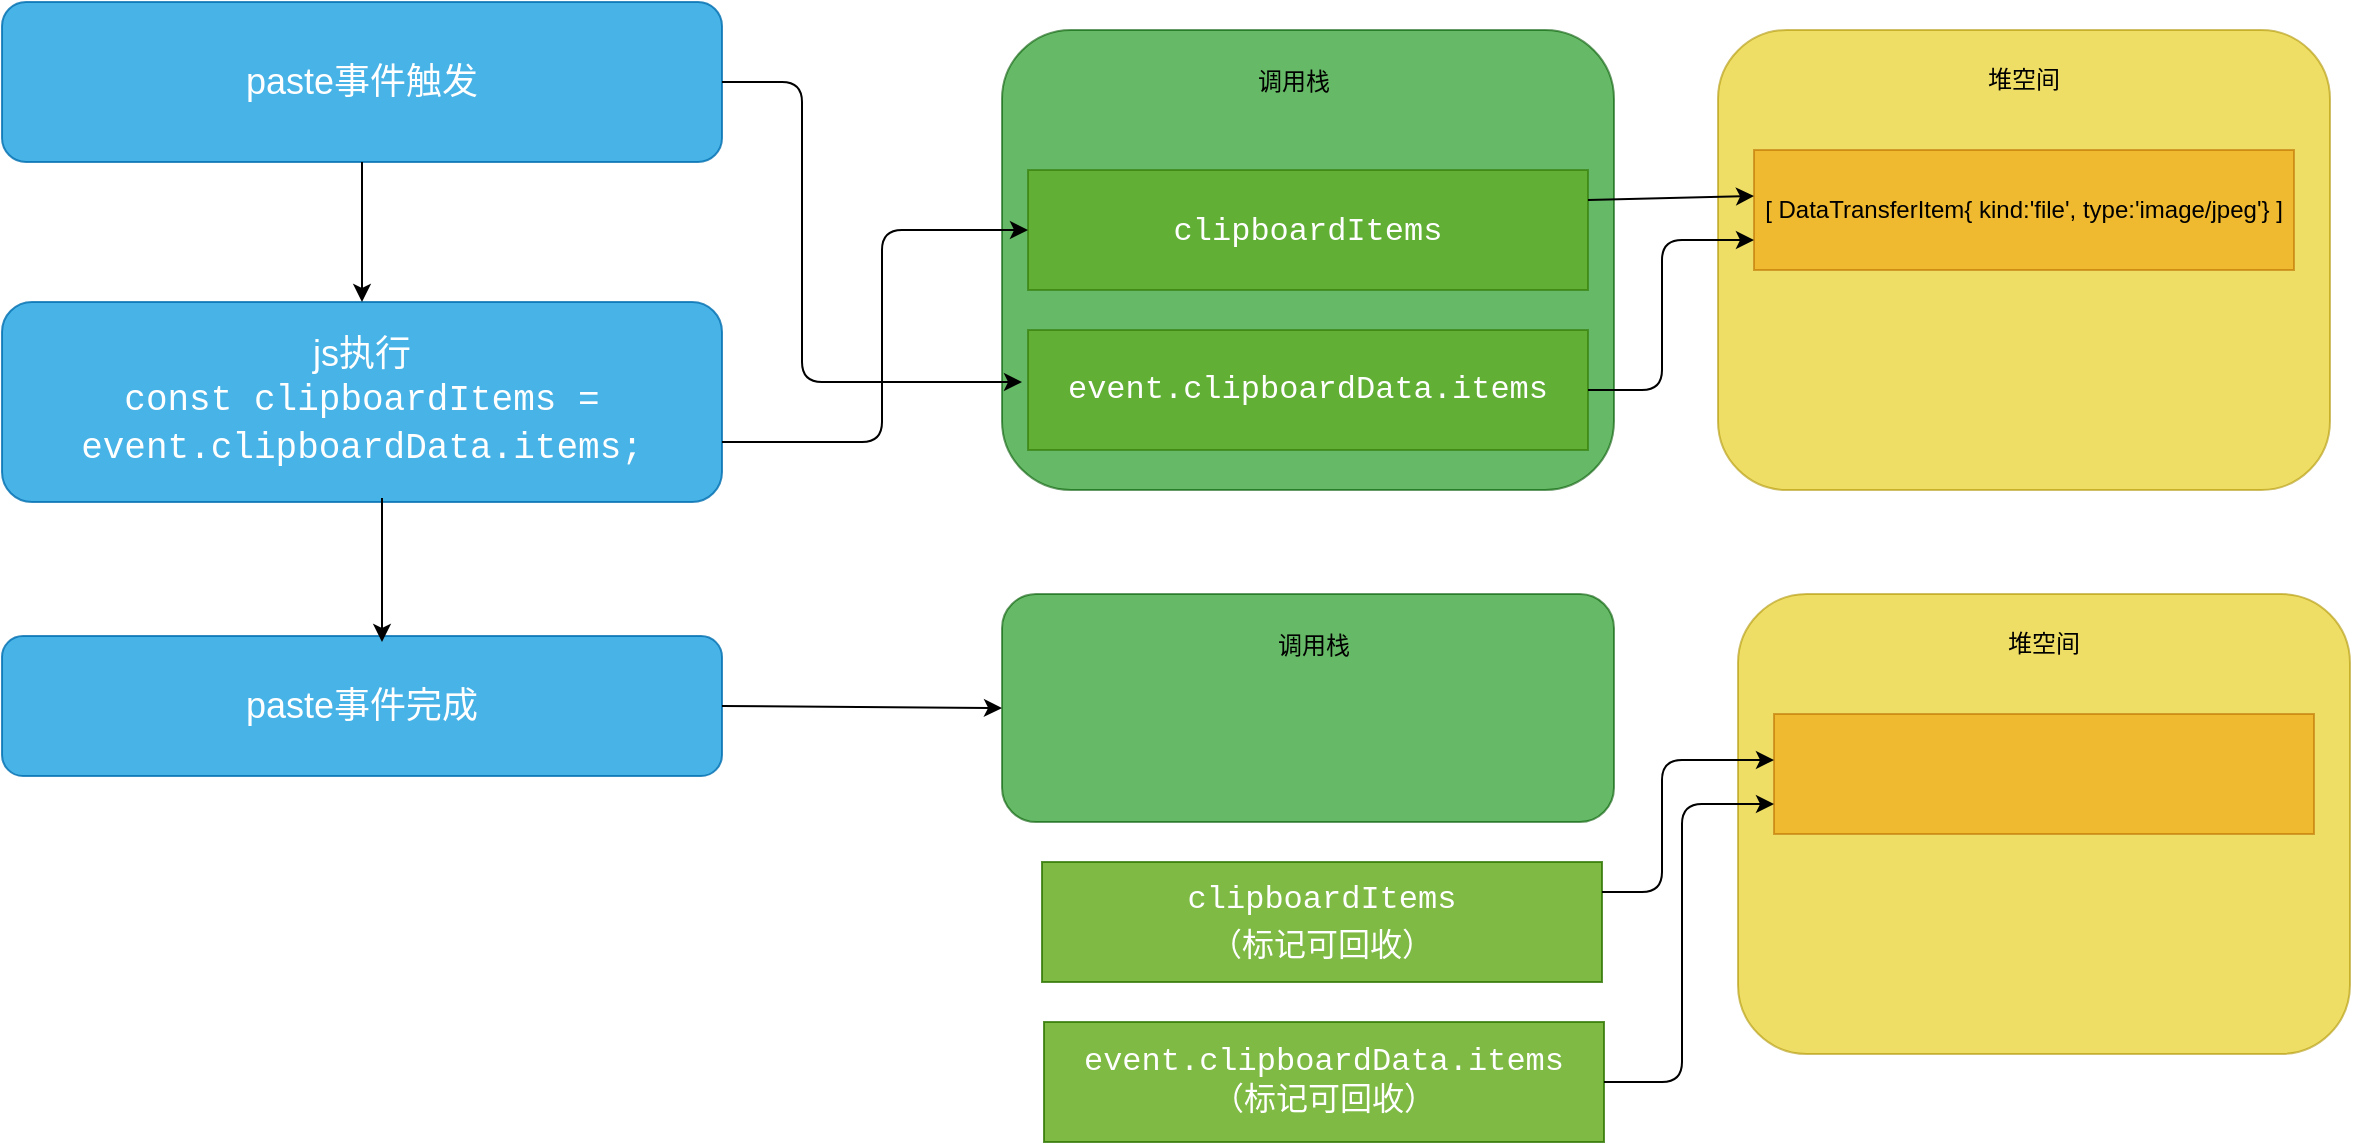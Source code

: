 <mxfile>
    <diagram id="pMBiZreu6Ut_lutzzgXL" name="第 1 页">
        <mxGraphModel dx="2030" dy="677" grid="1" gridSize="10" guides="1" tooltips="1" connect="1" arrows="1" fold="1" page="1" pageScale="1" pageWidth="827" pageHeight="1169" background="#ffffff" math="0" shadow="0">
            <root>
                <mxCell id="0"/>
                <mxCell id="1" parent="0"/>
                <mxCell id="11" value="" style="rounded=1;whiteSpace=wrap;html=1;labelBackgroundColor=none;fontColor=#000000;opacity=60;fillColor=#e3c800;strokeColor=#B09500;" parent="1" vertex="1">
                    <mxGeometry x="698" y="34" width="306" height="230" as="geometry"/>
                </mxCell>
                <mxCell id="9" value="" style="rounded=1;whiteSpace=wrap;html=1;labelBackgroundColor=none;fontColor=#ffffff;opacity=60;fillColor=#008a00;strokeColor=#005700;" parent="1" vertex="1">
                    <mxGeometry x="340" y="34" width="306" height="230" as="geometry"/>
                </mxCell>
                <mxCell id="2" value="paste事件触发" style="rounded=1;whiteSpace=wrap;html=1;fillColor=#1ba1e2;fontColor=#ffffff;strokeColor=#006EAF;opacity=80;labelBackgroundColor=none;fontSize=18;" parent="1" vertex="1">
                    <mxGeometry x="-160" y="20" width="360" height="80" as="geometry"/>
                </mxCell>
                <mxCell id="3" value="paste事件完成" style="rounded=1;whiteSpace=wrap;html=1;fillColor=#1ba1e2;fontColor=#ffffff;strokeColor=#006EAF;opacity=80;labelBackgroundColor=none;fontSize=18;" parent="1" vertex="1">
                    <mxGeometry x="-160" y="337" width="360" height="70" as="geometry"/>
                </mxCell>
                <mxCell id="4" value="&lt;font face=&quot;Menlo, Monaco, Courier New, monospace&quot;&gt;&lt;span style=&quot;font-size: 16px;&quot;&gt;event.clipboardData.items&lt;/span&gt;&lt;/font&gt;" style="rounded=0;whiteSpace=wrap;html=1;opacity=60;fillColor=#60a917;fontColor=#ffffff;strokeColor=#2D7600;labelBackgroundColor=none;" parent="1" vertex="1">
                    <mxGeometry x="353" y="184" width="280" height="60" as="geometry"/>
                </mxCell>
                <mxCell id="5" value="&lt;div style=&quot;font-family: Menlo, Monaco, &amp;quot;Courier New&amp;quot;, monospace; font-size: 16px; line-height: 24px;&quot;&gt;&lt;span style=&quot;&quot;&gt;clipboardItems&lt;/span&gt;&lt;/div&gt;" style="rounded=0;whiteSpace=wrap;html=1;opacity=60;fillColor=#60a917;fontColor=#ffffff;strokeColor=#2D7600;labelBackgroundColor=none;" parent="1" vertex="1">
                    <mxGeometry x="353" y="104" width="280" height="60" as="geometry"/>
                </mxCell>
                <mxCell id="6" value="[ DataTransferItem{ kind:'file', type:'image/jpeg'} ]" style="rounded=0;whiteSpace=wrap;html=1;labelBackgroundColor=none;fontColor=#000000;opacity=60;fillColor=#f0a30a;strokeColor=#BD7000;" parent="1" vertex="1">
                    <mxGeometry x="716" y="94" width="270" height="60" as="geometry"/>
                </mxCell>
                <mxCell id="7" value="js执行&lt;br style=&quot;font-size: 18px;&quot;&gt;&lt;div style=&quot;font-family: Menlo, Monaco, &amp;quot;Courier New&amp;quot;, monospace; font-size: 18px; line-height: 24px;&quot;&gt;&lt;span style=&quot;font-size: 18px;&quot;&gt;const&lt;/span&gt; &lt;span style=&quot;font-size: 18px;&quot;&gt;clipboardItems&lt;/span&gt; &lt;span style=&quot;font-size: 18px;&quot;&gt;=&lt;/span&gt; &lt;br style=&quot;font-size: 18px;&quot;&gt;event.clipboardData.&lt;span style=&quot;font-size: 18px;&quot;&gt;items&lt;/span&gt;;&lt;/div&gt;" style="rounded=1;whiteSpace=wrap;html=1;labelBackgroundColor=none;fontColor=#ffffff;opacity=80;fillColor=#1ba1e2;strokeColor=#006EAF;fontSize=18;" parent="1" vertex="1">
                    <mxGeometry x="-160" y="170" width="360" height="100" as="geometry"/>
                </mxCell>
                <mxCell id="10" value="调用栈" style="text;html=1;strokeColor=none;fillColor=none;align=center;verticalAlign=middle;whiteSpace=wrap;rounded=0;labelBackgroundColor=none;fontColor=#000000;opacity=60;" parent="1" vertex="1">
                    <mxGeometry x="456" y="45" width="60" height="30" as="geometry"/>
                </mxCell>
                <mxCell id="12" value="堆空间" style="text;html=1;strokeColor=none;fillColor=none;align=center;verticalAlign=middle;whiteSpace=wrap;rounded=0;labelBackgroundColor=none;fontColor=#000000;opacity=60;" parent="1" vertex="1">
                    <mxGeometry x="821" y="44" width="60" height="30" as="geometry"/>
                </mxCell>
                <mxCell id="13" value="" style="endArrow=classic;html=1;fontSize=18;fontColor=#000000;exitX=1;exitY=0.5;exitDx=0;exitDy=0;strokeColor=#000000;" parent="1" source="2" edge="1">
                    <mxGeometry width="50" height="50" relative="1" as="geometry">
                        <mxPoint x="390" y="240" as="sourcePoint"/>
                        <mxPoint x="350" y="210" as="targetPoint"/>
                        <Array as="points">
                            <mxPoint x="240" y="60"/>
                            <mxPoint x="240" y="210"/>
                        </Array>
                    </mxGeometry>
                </mxCell>
                <mxCell id="14" value="" style="endArrow=classic;html=1;fontSize=18;fontColor=#000000;exitX=1;exitY=0.5;exitDx=0;exitDy=0;entryX=0;entryY=0.75;entryDx=0;entryDy=0;strokeColor=#000000;" parent="1" source="4" target="6" edge="1">
                    <mxGeometry width="50" height="50" relative="1" as="geometry">
                        <mxPoint x="390" y="204" as="sourcePoint"/>
                        <mxPoint x="440" y="154" as="targetPoint"/>
                        <Array as="points">
                            <mxPoint x="670" y="214"/>
                            <mxPoint x="670" y="139"/>
                        </Array>
                    </mxGeometry>
                </mxCell>
                <mxCell id="15" value="" style="endArrow=classic;html=1;fontSize=18;fontColor=#000000;entryX=0;entryY=0.5;entryDx=0;entryDy=0;exitX=1;exitY=0.25;exitDx=0;exitDy=0;strokeColor=#000000;" parent="1" source="5" edge="1">
                    <mxGeometry width="50" height="50" relative="1" as="geometry">
                        <mxPoint x="633" y="112.0" as="sourcePoint"/>
                        <mxPoint x="716" y="117.0" as="targetPoint"/>
                    </mxGeometry>
                </mxCell>
                <mxCell id="16" value="" style="endArrow=classic;html=1;fontSize=18;fontColor=#000000;exitX=0.5;exitY=1;exitDx=0;exitDy=0;strokeColor=#000000;" parent="1" source="2" target="7" edge="1">
                    <mxGeometry width="50" height="50" relative="1" as="geometry">
                        <mxPoint x="390" y="240" as="sourcePoint"/>
                        <mxPoint x="440" y="190" as="targetPoint"/>
                    </mxGeometry>
                </mxCell>
                <mxCell id="17" value="" style="endArrow=classic;html=1;fontSize=18;fontColor=#000000;exitX=0.5;exitY=1;exitDx=0;exitDy=0;strokeColor=#000000;" parent="1" edge="1">
                    <mxGeometry width="50" height="50" relative="1" as="geometry">
                        <mxPoint x="30" y="268" as="sourcePoint"/>
                        <mxPoint x="30" y="340" as="targetPoint"/>
                    </mxGeometry>
                </mxCell>
                <mxCell id="18" value="" style="endArrow=classic;html=1;strokeColor=#000000;fontSize=18;fontColor=#000000;entryX=0;entryY=0.5;entryDx=0;entryDy=0;" parent="1" target="5" edge="1">
                    <mxGeometry width="50" height="50" relative="1" as="geometry">
                        <mxPoint x="200" y="240" as="sourcePoint"/>
                        <mxPoint x="440" y="190" as="targetPoint"/>
                        <Array as="points">
                            <mxPoint x="280" y="240"/>
                            <mxPoint x="280" y="134"/>
                        </Array>
                    </mxGeometry>
                </mxCell>
                <mxCell id="19" value="" style="rounded=1;whiteSpace=wrap;html=1;labelBackgroundColor=none;fontColor=#000000;opacity=60;fillColor=#e3c800;strokeColor=#B09500;" parent="1" vertex="1">
                    <mxGeometry x="708" y="316" width="306" height="230" as="geometry"/>
                </mxCell>
                <mxCell id="20" value="" style="rounded=1;whiteSpace=wrap;html=1;labelBackgroundColor=none;fontColor=#ffffff;opacity=60;fillColor=#008a00;strokeColor=#005700;" parent="1" vertex="1">
                    <mxGeometry x="340" y="316" width="306" height="114" as="geometry"/>
                </mxCell>
                <mxCell id="21" value="&lt;font face=&quot;Menlo, Monaco, Courier New, monospace&quot;&gt;&lt;span style=&quot;font-size: 16px;&quot;&gt;event.clipboardData.items&lt;br&gt;（标记可回收）&lt;/span&gt;&lt;/font&gt;" style="rounded=0;whiteSpace=wrap;html=1;opacity=80;fillColor=#60a917;fontColor=#ffffff;strokeColor=#2D7600;labelBackgroundColor=none;" parent="1" vertex="1">
                    <mxGeometry x="361" y="530" width="280" height="60" as="geometry"/>
                </mxCell>
                <mxCell id="22" value="&lt;div style=&quot;font-family: Menlo, Monaco, &amp;quot;Courier New&amp;quot;, monospace; font-size: 16px; line-height: 24px;&quot;&gt;&lt;span style=&quot;&quot;&gt;clipboardItems &lt;br&gt;（标记可回收）&lt;/span&gt;&lt;/div&gt;" style="rounded=0;whiteSpace=wrap;html=1;opacity=80;fillColor=#60a917;fontColor=#ffffff;strokeColor=#2D7600;labelBackgroundColor=none;" parent="1" vertex="1">
                    <mxGeometry x="360" y="450" width="280" height="60" as="geometry"/>
                </mxCell>
                <mxCell id="23" value="" style="rounded=0;whiteSpace=wrap;html=1;labelBackgroundColor=none;fontColor=#000000;opacity=60;fillColor=#f0a30a;strokeColor=#BD7000;" parent="1" vertex="1">
                    <mxGeometry x="726" y="376" width="270" height="60" as="geometry"/>
                </mxCell>
                <mxCell id="24" value="调用栈" style="text;html=1;strokeColor=none;fillColor=none;align=center;verticalAlign=middle;whiteSpace=wrap;rounded=0;labelBackgroundColor=none;fontColor=#000000;opacity=60;" parent="1" vertex="1">
                    <mxGeometry x="466" y="327" width="60" height="30" as="geometry"/>
                </mxCell>
                <mxCell id="25" value="堆空间" style="text;html=1;strokeColor=none;fillColor=none;align=center;verticalAlign=middle;whiteSpace=wrap;rounded=0;labelBackgroundColor=none;fontColor=#000000;opacity=60;" parent="1" vertex="1">
                    <mxGeometry x="831" y="326" width="60" height="30" as="geometry"/>
                </mxCell>
                <mxCell id="26" value="" style="endArrow=classic;html=1;fontSize=18;fontColor=#000000;exitX=1;exitY=0.5;exitDx=0;exitDy=0;entryX=0;entryY=0.75;entryDx=0;entryDy=0;strokeColor=#000000;" parent="1" source="21" target="23" edge="1">
                    <mxGeometry width="50" height="50" relative="1" as="geometry">
                        <mxPoint x="400" y="486" as="sourcePoint"/>
                        <mxPoint x="450" y="436" as="targetPoint"/>
                        <Array as="points">
                            <mxPoint x="680" y="560"/>
                            <mxPoint x="680" y="421"/>
                        </Array>
                    </mxGeometry>
                </mxCell>
                <mxCell id="27" value="" style="endArrow=classic;html=1;fontSize=18;fontColor=#000000;entryX=0;entryY=0.5;entryDx=0;entryDy=0;exitX=1;exitY=0.25;exitDx=0;exitDy=0;strokeColor=#000000;" parent="1" source="22" edge="1">
                    <mxGeometry width="50" height="50" relative="1" as="geometry">
                        <mxPoint x="643" y="394.0" as="sourcePoint"/>
                        <mxPoint x="726" y="399.0" as="targetPoint"/>
                        <Array as="points">
                            <mxPoint x="670" y="465"/>
                            <mxPoint x="670" y="399"/>
                        </Array>
                    </mxGeometry>
                </mxCell>
                <mxCell id="31" value="" style="endArrow=classic;html=1;entryX=0;entryY=0.5;entryDx=0;entryDy=0;strokeColor=#000000;exitX=1;exitY=0.5;exitDx=0;exitDy=0;" edge="1" parent="1" source="3" target="20">
                    <mxGeometry width="50" height="50" relative="1" as="geometry">
                        <mxPoint x="200" y="360" as="sourcePoint"/>
                        <mxPoint x="250" y="320" as="targetPoint"/>
                    </mxGeometry>
                </mxCell>
            </root>
        </mxGraphModel>
    </diagram>
</mxfile>